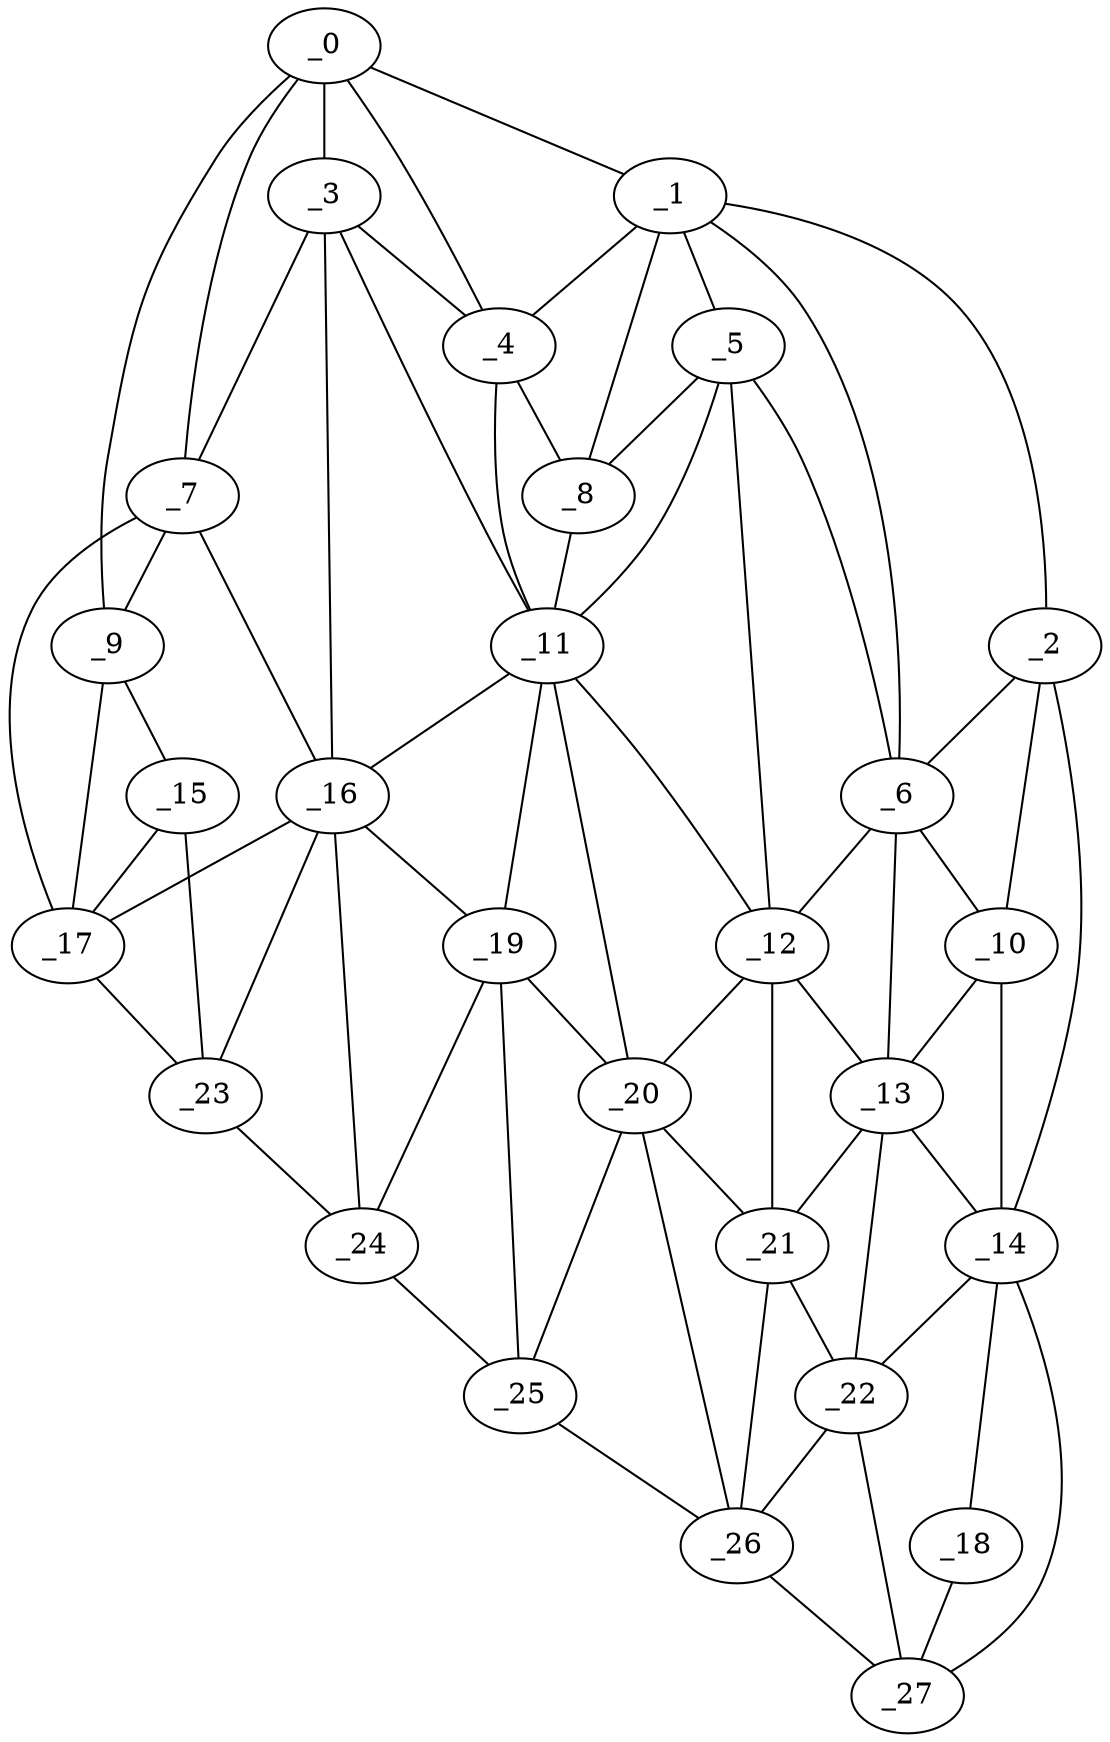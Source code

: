 graph "obj92__45.gxl" {
	_0	 [x=40,
		y=41];
	_1	 [x=40,
		y=88];
	_0 -- _1	 [valence=1];
	_3	 [x=44,
		y=58];
	_0 -- _3	 [valence=1];
	_4	 [x=44,
		y=68];
	_0 -- _4	 [valence=2];
	_7	 [x=46,
		y=35];
	_0 -- _7	 [valence=1];
	_9	 [x=49,
		y=7];
	_0 -- _9	 [valence=1];
	_2	 [x=41,
		y=104];
	_1 -- _2	 [valence=1];
	_1 -- _4	 [valence=2];
	_5	 [x=44,
		y=89];
	_1 -- _5	 [valence=2];
	_6	 [x=44,
		y=93];
	_1 -- _6	 [valence=2];
	_8	 [x=47,
		y=74];
	_1 -- _8	 [valence=1];
	_2 -- _6	 [valence=2];
	_10	 [x=51,
		y=101];
	_2 -- _10	 [valence=2];
	_14	 [x=70,
		y=119];
	_2 -- _14	 [valence=1];
	_3 -- _4	 [valence=2];
	_3 -- _7	 [valence=2];
	_11	 [x=52,
		y=78];
	_3 -- _11	 [valence=2];
	_16	 [x=81,
		y=53];
	_3 -- _16	 [valence=2];
	_4 -- _8	 [valence=2];
	_4 -- _11	 [valence=1];
	_5 -- _6	 [valence=2];
	_5 -- _8	 [valence=2];
	_5 -- _11	 [valence=2];
	_12	 [x=52,
		y=88];
	_5 -- _12	 [valence=1];
	_6 -- _10	 [valence=2];
	_6 -- _12	 [valence=2];
	_13	 [x=54,
		y=93];
	_6 -- _13	 [valence=2];
	_7 -- _9	 [valence=1];
	_7 -- _16	 [valence=1];
	_17	 [x=82,
		y=32];
	_7 -- _17	 [valence=2];
	_8 -- _11	 [valence=1];
	_15	 [x=78,
		y=7];
	_9 -- _15	 [valence=1];
	_9 -- _17	 [valence=2];
	_10 -- _13	 [valence=2];
	_10 -- _14	 [valence=2];
	_11 -- _12	 [valence=2];
	_11 -- _16	 [valence=1];
	_19	 [x=85,
		y=70];
	_11 -- _19	 [valence=1];
	_20	 [x=85,
		y=78];
	_11 -- _20	 [valence=2];
	_12 -- _13	 [valence=1];
	_12 -- _20	 [valence=2];
	_21	 [x=85,
		y=90];
	_12 -- _21	 [valence=2];
	_13 -- _14	 [valence=2];
	_13 -- _21	 [valence=1];
	_22	 [x=85,
		y=96];
	_13 -- _22	 [valence=2];
	_18	 [x=84,
		y=121];
	_14 -- _18	 [valence=1];
	_14 -- _22	 [valence=1];
	_27	 [x=89,
		y=111];
	_14 -- _27	 [valence=2];
	_15 -- _17	 [valence=2];
	_23	 [x=89,
		y=39];
	_15 -- _23	 [valence=1];
	_16 -- _17	 [valence=1];
	_16 -- _19	 [valence=2];
	_16 -- _23	 [valence=1];
	_24	 [x=89,
		y=58];
	_16 -- _24	 [valence=1];
	_17 -- _23	 [valence=2];
	_18 -- _27	 [valence=1];
	_19 -- _20	 [valence=2];
	_19 -- _24	 [valence=1];
	_25	 [x=89,
		y=72];
	_19 -- _25	 [valence=1];
	_20 -- _21	 [valence=1];
	_20 -- _25	 [valence=2];
	_26	 [x=89,
		y=78];
	_20 -- _26	 [valence=1];
	_21 -- _22	 [valence=1];
	_21 -- _26	 [valence=2];
	_22 -- _26	 [valence=2];
	_22 -- _27	 [valence=1];
	_23 -- _24	 [valence=1];
	_24 -- _25	 [valence=1];
	_25 -- _26	 [valence=1];
	_26 -- _27	 [valence=1];
}

